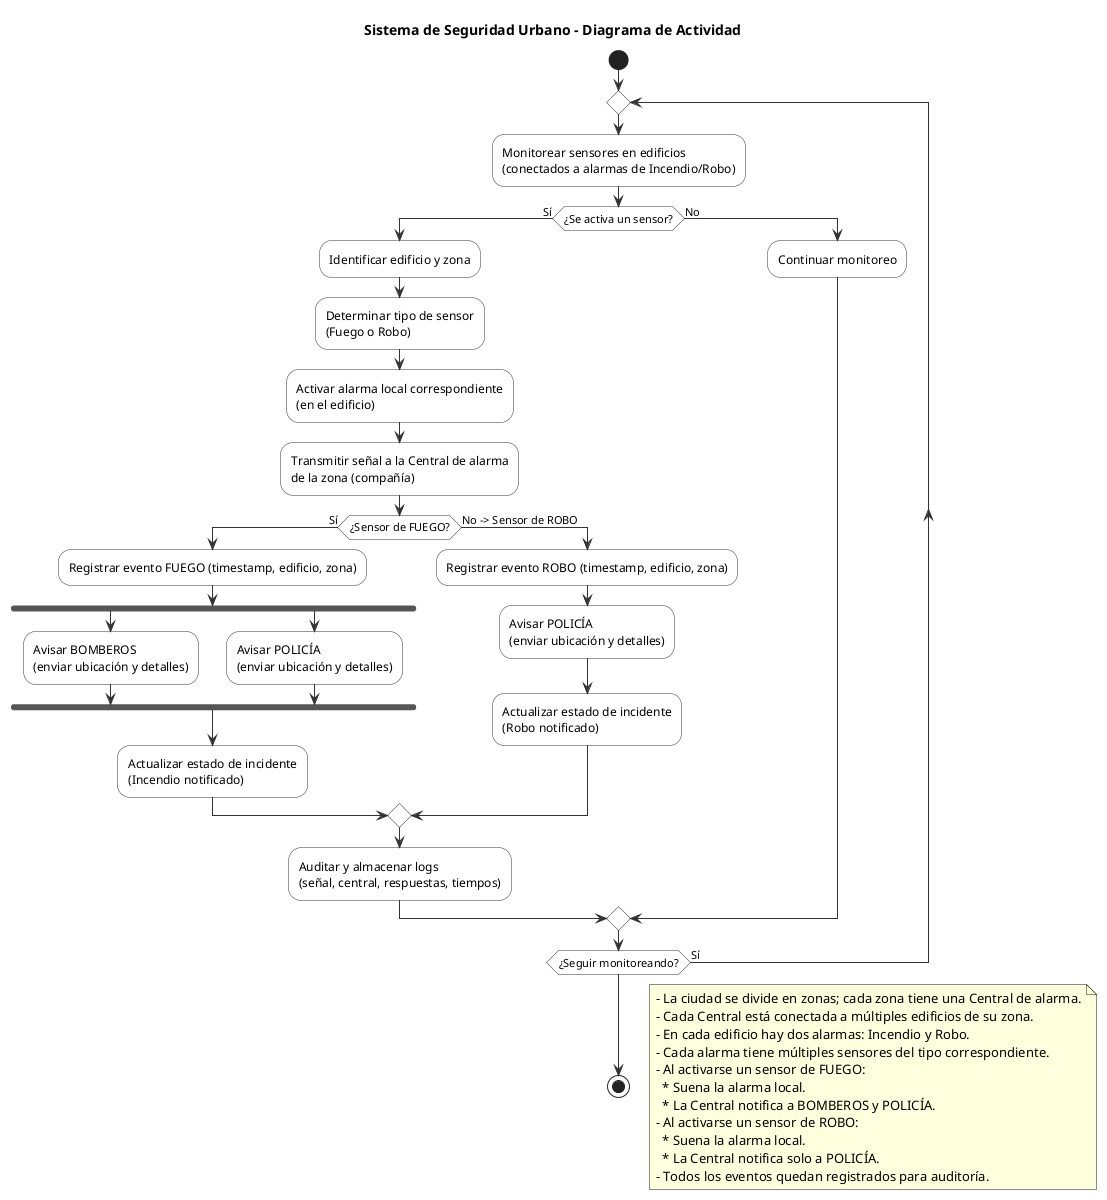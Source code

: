 @startuml
title Sistema de Seguridad Urbano - Diagrama de Actividad

skinparam activity {
  BackgroundColor #ffffff
  BorderColor #333333
  ArrowColor #333333
}
skinparam shadowing false

start

' Bucle de monitorización continua
repeat
:Monitorear sensores en edificios\n(conectados a alarmas de Incendio/Robo);

if (¿Se activa un sensor?) then (Sí)
  :Identificar edificio y zona;
  :Determinar tipo de sensor\n(Fuego o Robo);
  :Activar alarma local correspondiente\n(en el edificio);

  :Transmitir señal a la Central de alarma\nde la zona (compañía);

  if (¿Sensor de FUEGO?) then (Sí)
    :Registrar evento FUEGO (timestamp, edificio, zona);

    fork
      :Avisar BOMBEROS\n(enviar ubicación y detalles);
    fork again
      :Avisar POLICÍA\n(enviar ubicación y detalles);
    end fork

    :Actualizar estado de incidente\n(Incendio notificado);
  else (No -> Sensor de ROBO)
    :Registrar evento ROBO (timestamp, edificio, zona);
    :Avisar POLICÍA\n(enviar ubicación y detalles);
    :Actualizar estado de incidente\n(Robo notificado);
  endif

  :Auditar y almacenar logs\n(señal, central, respuestas, tiempos);

else (No)
  :Continuar monitoreo;
endif

repeat while (¿Seguir monitoreando?) is (Sí)

stop

' Notas
floating note right
- La ciudad se divide en zonas; cada zona tiene una Central de alarma.
- Cada Central está conectada a múltiples edificios de su zona.
- En cada edificio hay dos alarmas: Incendio y Robo.
- Cada alarma tiene múltiples sensores del tipo correspondiente.
- Al activarse un sensor de FUEGO:
  * Suena la alarma local.
  * La Central notifica a BOMBEROS y POLICÍA.
- Al activarse un sensor de ROBO:
  * Suena la alarma local.
  * La Central notifica solo a POLICÍA.
- Todos los eventos quedan registrados para auditoría.
end note

@enduml
